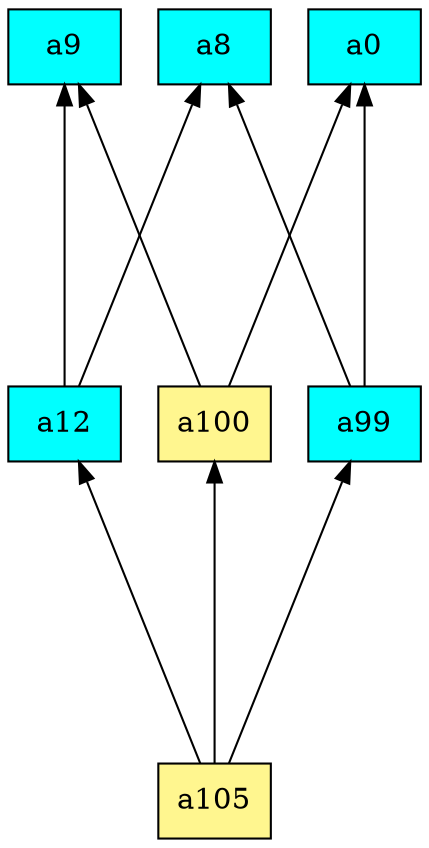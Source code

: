 digraph G {
rankdir=BT;ranksep="2.0";
"a100" [shape=record,fillcolor=khaki1,style=filled,label="{a100}"];
"a8" [shape=record,fillcolor=cyan,style=filled,label="{a8}"];
"a105" [shape=record,fillcolor=khaki1,style=filled,label="{a105}"];
"a99" [shape=record,fillcolor=cyan,style=filled,label="{a99}"];
"a9" [shape=record,fillcolor=cyan,style=filled,label="{a9}"];
"a0" [shape=record,fillcolor=cyan,style=filled,label="{a0}"];
"a12" [shape=record,fillcolor=cyan,style=filled,label="{a12}"];
"a100" -> "a0"
"a100" -> "a9"
"a105" -> "a100"
"a105" -> "a99"
"a105" -> "a12"
"a99" -> "a0"
"a99" -> "a8"
"a12" -> "a8"
"a12" -> "a9"
}